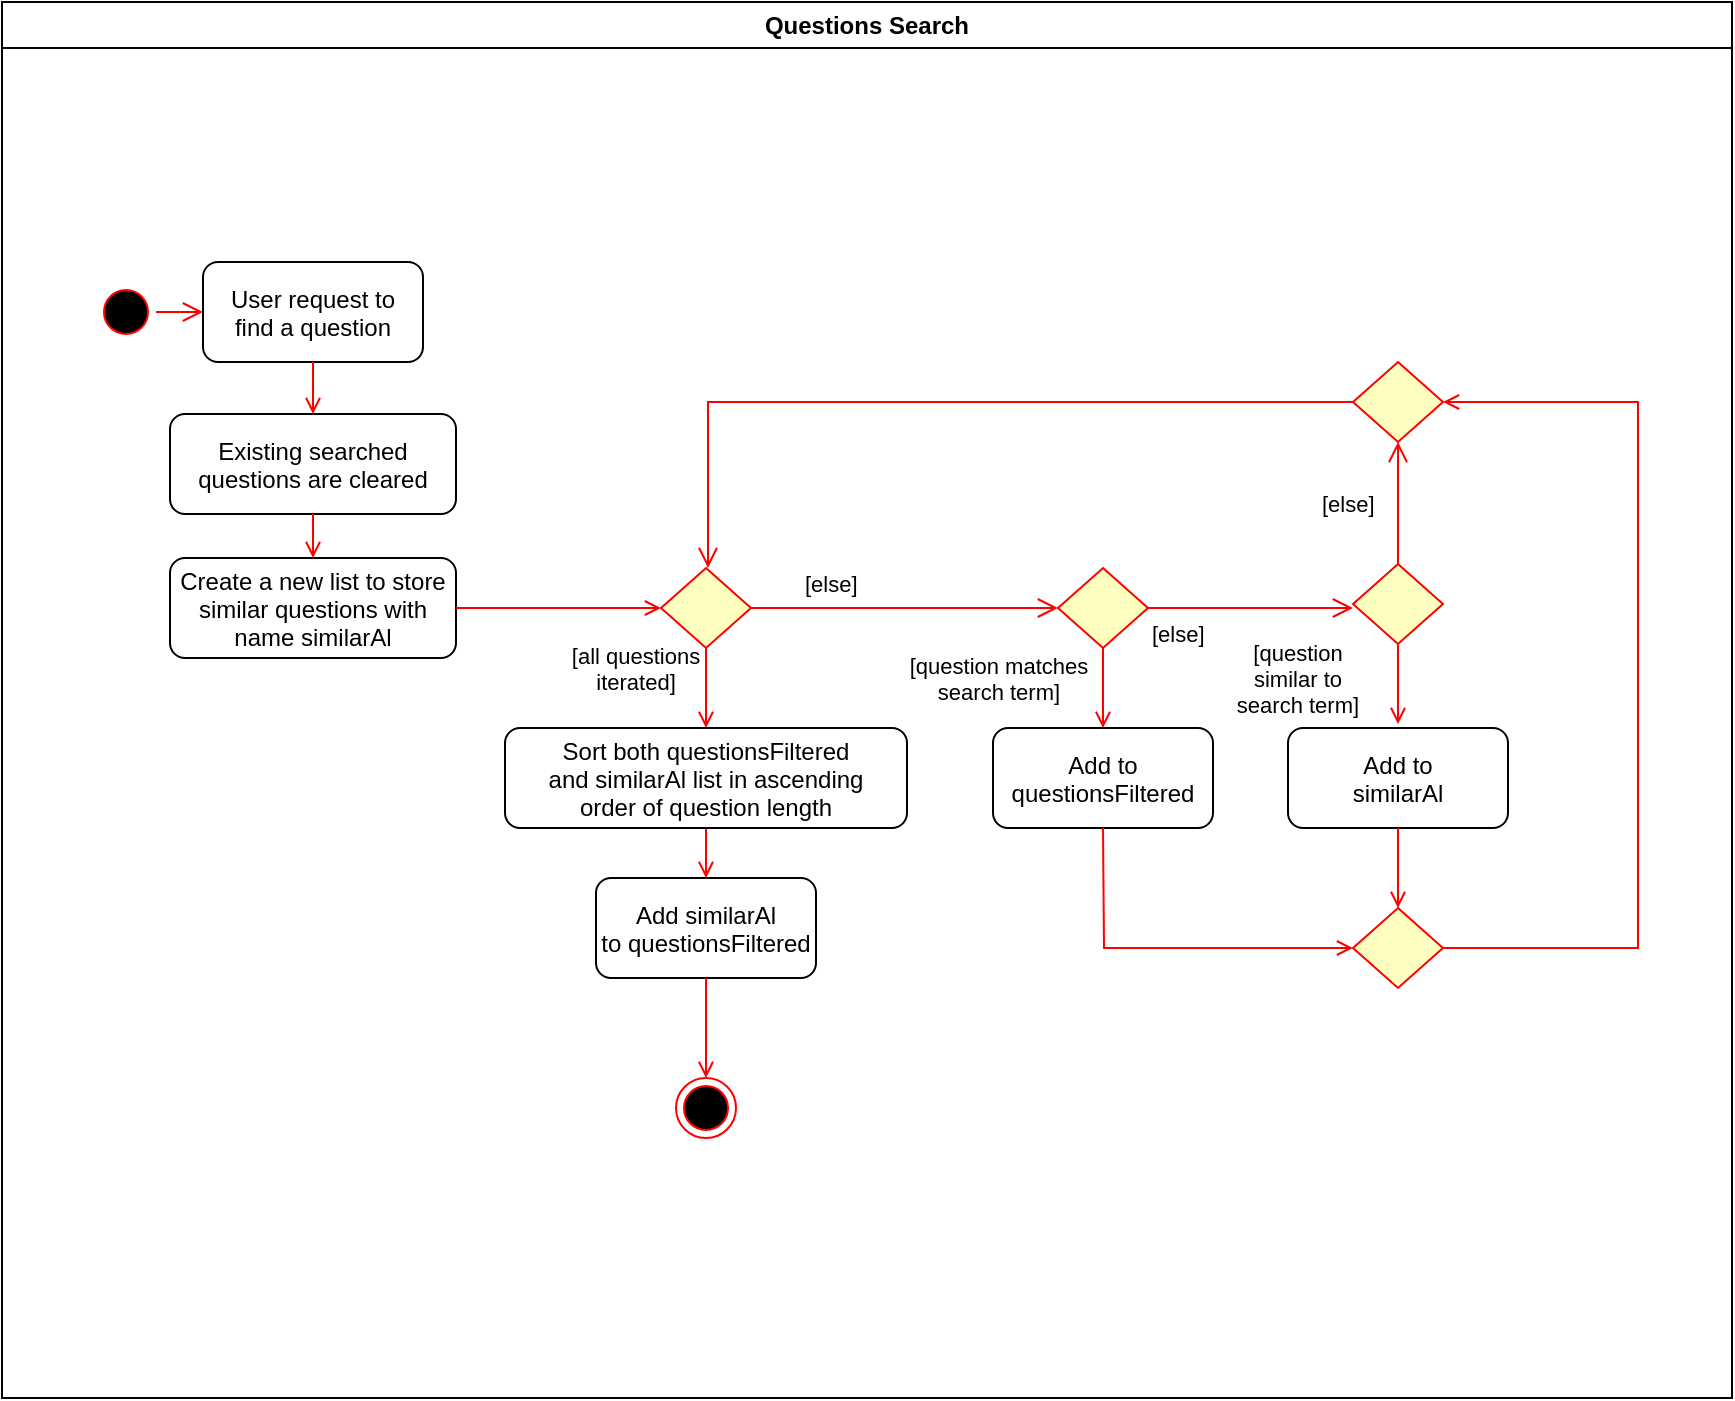 <mxfile version="12.2.0" type="device" pages="1"><diagram name="Page-1" id="e7e014a7-5840-1c2e-5031-d8a46d1fe8dd"><mxGraphModel dx="1412" dy="740" grid="1" gridSize="10" guides="1" tooltips="1" connect="1" arrows="1" fold="1" page="1" pageScale="1" pageWidth="1169" pageHeight="826" background="#ffffff" math="0" shadow="0"><root><mxCell id="0"/><mxCell id="1" parent="0"/><mxCell id="3" value="Questions Search" style="swimlane;whiteSpace=wrap" parent="1" vertex="1"><mxGeometry x="160" y="90" width="865" height="698" as="geometry"/></mxCell><mxCell id="13" value="" style="ellipse;shape=startState;fillColor=#000000;strokeColor=#ff0000;" parent="3" vertex="1"><mxGeometry x="47" y="140" width="30" height="30" as="geometry"/></mxCell><mxCell id="14" value="" style="edgeStyle=elbowEdgeStyle;elbow=horizontal;verticalAlign=bottom;endArrow=open;endSize=8;strokeColor=#FF0000;endFill=1;rounded=0" parent="3" source="13" target="15" edge="1"><mxGeometry x="27" y="120" as="geometry"><mxPoint x="42" y="190" as="targetPoint"/></mxGeometry></mxCell><mxCell id="15" value="User request to&#10;find a question" style="rounded=1;" parent="3" vertex="1"><mxGeometry x="100.5" y="130" width="110" height="50" as="geometry"/></mxCell><mxCell id="18" value="Add similarAl&#10;to questionsFiltered" style="rounded=1;" parent="3" vertex="1"><mxGeometry x="297" y="438" width="110" height="50" as="geometry"/></mxCell><mxCell id="19" value="[all questions&#10;iterated]" style="endArrow=open;strokeColor=#FF0000;endFill=1;rounded=0;exitX=0.5;exitY=1;exitDx=0;exitDy=0;entryX=0.5;entryY=0;entryDx=0;entryDy=0;" parent="3" source="21" target="HjROkcEtCH2LE5vvlwpC-69" edge="1"><mxGeometry x="-0.5" y="-35" relative="1" as="geometry"><mxPoint x="352" y="355" as="sourcePoint"/><mxPoint as="offset"/></mxGeometry></mxCell><mxCell id="21" value="" style="rhombus;fillColor=#ffffc0;strokeColor=#ff0000;" parent="3" vertex="1"><mxGeometry x="329.5" y="283" width="45" height="40" as="geometry"/></mxCell><mxCell id="23" value="[else]" style="edgeStyle=elbowEdgeStyle;elbow=horizontal;align=left;verticalAlign=top;endArrow=open;endSize=8;strokeColor=#FF0000;endFill=1;rounded=0;exitX=1;exitY=0.5;exitDx=0;exitDy=0;" parent="3" source="21" edge="1"><mxGeometry x="0.005" y="57" relative="1" as="geometry"><mxPoint x="528" y="303" as="targetPoint"/><mxPoint x="425.5" y="303" as="sourcePoint"/><mxPoint x="-52" y="32" as="offset"/></mxGeometry></mxCell><mxCell id="30" value="Add to&#10;questionsFiltered" style="rounded=1;" parent="3" vertex="1"><mxGeometry x="495.5" y="363" width="110" height="50" as="geometry"/></mxCell><mxCell id="38" value="" style="ellipse;shape=endState;fillColor=#000000;strokeColor=#ff0000" parent="3" vertex="1"><mxGeometry x="337" y="538" width="30" height="30" as="geometry"/></mxCell><mxCell id="My4SKcVWuLoMBSxfjf1_-61" value="" style="endArrow=open;strokeColor=#FF0000;endFill=1;rounded=0;exitX=0.5;exitY=1;exitDx=0;exitDy=0;entryX=0.5;entryY=0;entryDx=0;entryDy=0;" parent="3" edge="1" target="HjROkcEtCH2LE5vvlwpC-38" source="15"><mxGeometry x="0.474" y="56" relative="1" as="geometry"><mxPoint x="61" y="260" as="sourcePoint"/><mxPoint x="61" y="298" as="targetPoint"/><mxPoint as="offset"/></mxGeometry></mxCell><mxCell id="My4SKcVWuLoMBSxfjf1_-64" value="" style="endArrow=open;strokeColor=#FF0000;endFill=1;rounded=0;entryX=0.5;entryY=0;entryDx=0;entryDy=0;exitX=0.5;exitY=1;exitDx=0;exitDy=0;" parent="3" edge="1" target="18" source="HjROkcEtCH2LE5vvlwpC-69"><mxGeometry x="-0.77" y="-15" relative="1" as="geometry"><mxPoint x="183" y="530" as="sourcePoint"/><mxPoint x="193" y="500" as="targetPoint"/><mxPoint as="offset"/></mxGeometry></mxCell><mxCell id="HjROkcEtCH2LE5vvlwpC-38" value="Existing searched&#10;questions are cleared" style="rounded=1;" vertex="1" parent="3"><mxGeometry x="84" y="206" width="143" height="50" as="geometry"/></mxCell><mxCell id="HjROkcEtCH2LE5vvlwpC-44" value="[question matches&#10;search term]" style="endArrow=open;strokeColor=#FF0000;endFill=1;rounded=0;exitX=0.5;exitY=1;exitDx=0;exitDy=0;" edge="1" parent="3" source="HjROkcEtCH2LE5vvlwpC-45"><mxGeometry x="-0.25" y="-52" relative="1" as="geometry"><mxPoint x="260.5" y="253" as="sourcePoint"/><mxPoint as="offset"/><mxPoint x="550.5" y="363" as="targetPoint"/></mxGeometry></mxCell><mxCell id="HjROkcEtCH2LE5vvlwpC-45" value="" style="rhombus;fillColor=#ffffc0;strokeColor=#ff0000;" vertex="1" parent="3"><mxGeometry x="528" y="283" width="45" height="40" as="geometry"/></mxCell><mxCell id="HjROkcEtCH2LE5vvlwpC-46" value="[else]" style="edgeStyle=elbowEdgeStyle;elbow=horizontal;align=left;verticalAlign=top;endArrow=open;endSize=8;strokeColor=#FF0000;endFill=1;rounded=0" edge="1" parent="3" source="HjROkcEtCH2LE5vvlwpC-45"><mxGeometry x="-1" relative="1" as="geometry"><mxPoint x="675.5" y="303" as="targetPoint"/></mxGeometry></mxCell><mxCell id="HjROkcEtCH2LE5vvlwpC-51" value="[question&#10;similar to&#10;search term]" style="endArrow=open;strokeColor=#FF0000;endFill=1;rounded=0;exitX=0.5;exitY=1;exitDx=0;exitDy=0;" edge="1" parent="3" source="HjROkcEtCH2LE5vvlwpC-52"><mxGeometry x="-0.15" y="-50" relative="1" as="geometry"><mxPoint x="118" y="149" as="sourcePoint"/><mxPoint as="offset"/><mxPoint x="698" y="361" as="targetPoint"/></mxGeometry></mxCell><mxCell id="HjROkcEtCH2LE5vvlwpC-52" value="" style="rhombus;fillColor=#ffffc0;strokeColor=#ff0000;" vertex="1" parent="3"><mxGeometry x="675.5" y="281" width="45" height="40" as="geometry"/></mxCell><mxCell id="HjROkcEtCH2LE5vvlwpC-53" value="" style="edgeStyle=elbowEdgeStyle;elbow=horizontal;align=left;verticalAlign=top;endArrow=open;endSize=8;strokeColor=#FF0000;endFill=1;rounded=0;exitX=0;exitY=0.5;exitDx=0;exitDy=0;" edge="1" parent="3" source="HjROkcEtCH2LE5vvlwpC-65"><mxGeometry x="0.691" y="265" relative="1" as="geometry"><mxPoint x="353" y="283" as="targetPoint"/><Array as="points"><mxPoint x="353" y="200"/><mxPoint x="343" y="200"/></Array><mxPoint as="offset"/></mxGeometry></mxCell><mxCell id="HjROkcEtCH2LE5vvlwpC-54" value="Add to&#10;similarAl" style="rounded=1;" vertex="1" parent="3"><mxGeometry x="643" y="363" width="110" height="50" as="geometry"/></mxCell><mxCell id="HjROkcEtCH2LE5vvlwpC-55" value="Create a new list to store&#10;similar questions with&#10;name similarAl" style="rounded=1;" vertex="1" parent="3"><mxGeometry x="84" y="278" width="143" height="50" as="geometry"/></mxCell><mxCell id="HjROkcEtCH2LE5vvlwpC-59" value="" style="endArrow=open;strokeColor=#FF0000;endFill=1;rounded=0;exitX=0.5;exitY=1;exitDx=0;exitDy=0;entryX=0.5;entryY=0;entryDx=0;entryDy=0;" edge="1" parent="3" source="HjROkcEtCH2LE5vvlwpC-38" target="HjROkcEtCH2LE5vvlwpC-55"><mxGeometry x="0.474" y="56" relative="1" as="geometry"><mxPoint x="165.5" y="190" as="sourcePoint"/><mxPoint x="165.5" y="216" as="targetPoint"/><mxPoint as="offset"/></mxGeometry></mxCell><mxCell id="HjROkcEtCH2LE5vvlwpC-60" value="" style="endArrow=open;strokeColor=#FF0000;endFill=1;rounded=0;exitX=1;exitY=0.5;exitDx=0;exitDy=0;entryX=0;entryY=0.5;entryDx=0;entryDy=0;" edge="1" parent="3" source="HjROkcEtCH2LE5vvlwpC-55" target="21"><mxGeometry x="0.474" y="56" relative="1" as="geometry"><mxPoint x="92" y="335" as="sourcePoint"/><mxPoint x="92" y="361" as="targetPoint"/><mxPoint as="offset"/></mxGeometry></mxCell><mxCell id="HjROkcEtCH2LE5vvlwpC-61" value="" style="rhombus;fillColor=#ffffc0;strokeColor=#ff0000;" vertex="1" parent="3"><mxGeometry x="675.5" y="453" width="45" height="40" as="geometry"/></mxCell><mxCell id="HjROkcEtCH2LE5vvlwpC-63" value="" style="endArrow=open;strokeColor=#FF0000;endFill=1;rounded=0;exitX=0.5;exitY=1;exitDx=0;exitDy=0;entryX=0;entryY=0.5;entryDx=0;entryDy=0;" edge="1" parent="3" source="30" target="HjROkcEtCH2LE5vvlwpC-61"><mxGeometry x="-0.77" y="-15" relative="1" as="geometry"><mxPoint x="412" y="423" as="sourcePoint"/><mxPoint x="412" y="463" as="targetPoint"/><mxPoint as="offset"/><Array as="points"><mxPoint x="551" y="473"/></Array></mxGeometry></mxCell><mxCell id="HjROkcEtCH2LE5vvlwpC-64" value="" style="endArrow=open;strokeColor=#FF0000;endFill=1;rounded=0;exitX=0.5;exitY=1;exitDx=0;exitDy=0;entryX=0.5;entryY=0;entryDx=0;entryDy=0;" edge="1" parent="3" source="HjROkcEtCH2LE5vvlwpC-54" target="HjROkcEtCH2LE5vvlwpC-61"><mxGeometry x="-0.15" y="-50" relative="1" as="geometry"><mxPoint x="708" y="331" as="sourcePoint"/><mxPoint as="offset"/><mxPoint x="708" y="371" as="targetPoint"/></mxGeometry></mxCell><mxCell id="HjROkcEtCH2LE5vvlwpC-65" value="" style="rhombus;fillColor=#ffffc0;strokeColor=#ff0000;" vertex="1" parent="3"><mxGeometry x="675.5" y="180" width="45" height="40" as="geometry"/></mxCell><mxCell id="HjROkcEtCH2LE5vvlwpC-66" value="[else]" style="edgeStyle=elbowEdgeStyle;elbow=horizontal;align=left;verticalAlign=top;endArrow=open;endSize=8;strokeColor=#FF0000;endFill=1;rounded=0;exitX=0.5;exitY=0;exitDx=0;exitDy=0;entryX=0.5;entryY=1;entryDx=0;entryDy=0;" edge="1" parent="3" source="HjROkcEtCH2LE5vvlwpC-52" target="HjROkcEtCH2LE5vvlwpC-65"><mxGeometry x="0.41" y="40" relative="1" as="geometry"><mxPoint x="698" y="228" as="targetPoint"/><mxPoint x="686" y="210" as="sourcePoint"/><Array as="points"><mxPoint x="698" y="248"/></Array><mxPoint as="offset"/></mxGeometry></mxCell><mxCell id="HjROkcEtCH2LE5vvlwpC-67" value="" style="endArrow=open;strokeColor=#FF0000;endFill=1;rounded=0;exitX=1;exitY=0.5;exitDx=0;exitDy=0;entryX=1;entryY=0.5;entryDx=0;entryDy=0;" edge="1" parent="3" source="HjROkcEtCH2LE5vvlwpC-61" target="HjROkcEtCH2LE5vvlwpC-65"><mxGeometry x="-0.77" y="-15" relative="1" as="geometry"><mxPoint x="560.5" y="423" as="sourcePoint"/><mxPoint x="685.5" y="483" as="targetPoint"/><mxPoint as="offset"/><Array as="points"><mxPoint x="818" y="473"/><mxPoint x="818" y="200"/></Array></mxGeometry></mxCell><mxCell id="HjROkcEtCH2LE5vvlwpC-69" value="Sort both questionsFiltered&#10;and similarAl list in ascending&#10;order of question length" style="rounded=1;" vertex="1" parent="3"><mxGeometry x="251.5" y="363" width="201" height="50" as="geometry"/></mxCell><mxCell id="HjROkcEtCH2LE5vvlwpC-72" value="" style="endArrow=open;strokeColor=#FF0000;endFill=1;rounded=0;exitX=0.5;exitY=1;exitDx=0;exitDy=0;entryX=0.5;entryY=0;entryDx=0;entryDy=0;" edge="1" parent="3" source="18" target="38"><mxGeometry x="-0.77" y="-15" relative="1" as="geometry"><mxPoint x="362" y="508" as="sourcePoint"/><mxPoint x="223" y="430" as="targetPoint"/><mxPoint as="offset"/></mxGeometry></mxCell></root></mxGraphModel></diagram></mxfile>
